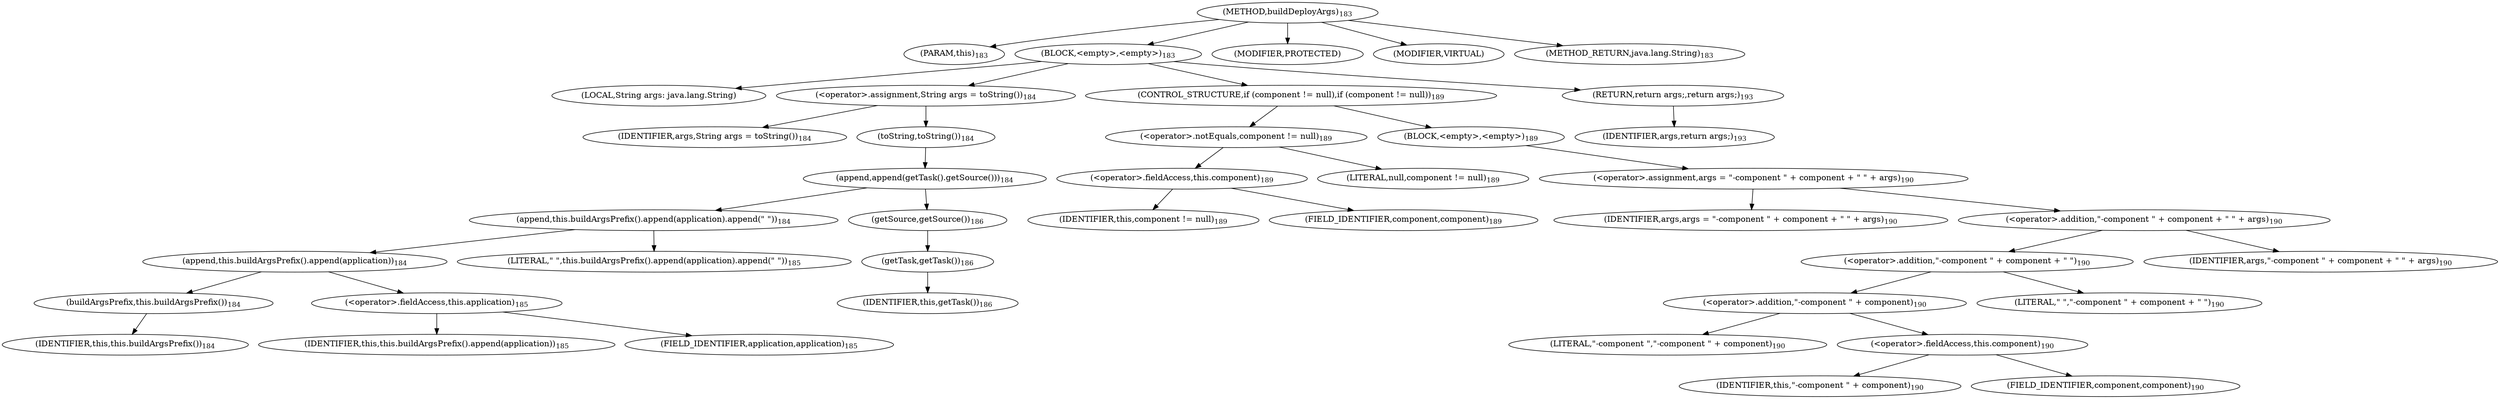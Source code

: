 digraph "buildDeployArgs" {  
"355" [label = <(METHOD,buildDeployArgs)<SUB>183</SUB>> ]
"28" [label = <(PARAM,this)<SUB>183</SUB>> ]
"356" [label = <(BLOCK,&lt;empty&gt;,&lt;empty&gt;)<SUB>183</SUB>> ]
"357" [label = <(LOCAL,String args: java.lang.String)> ]
"358" [label = <(&lt;operator&gt;.assignment,String args = toString())<SUB>184</SUB>> ]
"359" [label = <(IDENTIFIER,args,String args = toString())<SUB>184</SUB>> ]
"360" [label = <(toString,toString())<SUB>184</SUB>> ]
"361" [label = <(append,append(getTask().getSource()))<SUB>184</SUB>> ]
"362" [label = <(append,this.buildArgsPrefix().append(application).append(&quot; &quot;))<SUB>184</SUB>> ]
"363" [label = <(append,this.buildArgsPrefix().append(application))<SUB>184</SUB>> ]
"364" [label = <(buildArgsPrefix,this.buildArgsPrefix())<SUB>184</SUB>> ]
"29" [label = <(IDENTIFIER,this,this.buildArgsPrefix())<SUB>184</SUB>> ]
"365" [label = <(&lt;operator&gt;.fieldAccess,this.application)<SUB>185</SUB>> ]
"366" [label = <(IDENTIFIER,this,this.buildArgsPrefix().append(application))<SUB>185</SUB>> ]
"367" [label = <(FIELD_IDENTIFIER,application,application)<SUB>185</SUB>> ]
"368" [label = <(LITERAL,&quot; &quot;,this.buildArgsPrefix().append(application).append(&quot; &quot;))<SUB>185</SUB>> ]
"369" [label = <(getSource,getSource())<SUB>186</SUB>> ]
"370" [label = <(getTask,getTask())<SUB>186</SUB>> ]
"27" [label = <(IDENTIFIER,this,getTask())<SUB>186</SUB>> ]
"371" [label = <(CONTROL_STRUCTURE,if (component != null),if (component != null))<SUB>189</SUB>> ]
"372" [label = <(&lt;operator&gt;.notEquals,component != null)<SUB>189</SUB>> ]
"373" [label = <(&lt;operator&gt;.fieldAccess,this.component)<SUB>189</SUB>> ]
"374" [label = <(IDENTIFIER,this,component != null)<SUB>189</SUB>> ]
"375" [label = <(FIELD_IDENTIFIER,component,component)<SUB>189</SUB>> ]
"376" [label = <(LITERAL,null,component != null)<SUB>189</SUB>> ]
"377" [label = <(BLOCK,&lt;empty&gt;,&lt;empty&gt;)<SUB>189</SUB>> ]
"378" [label = <(&lt;operator&gt;.assignment,args = &quot;-component &quot; + component + &quot; &quot; + args)<SUB>190</SUB>> ]
"379" [label = <(IDENTIFIER,args,args = &quot;-component &quot; + component + &quot; &quot; + args)<SUB>190</SUB>> ]
"380" [label = <(&lt;operator&gt;.addition,&quot;-component &quot; + component + &quot; &quot; + args)<SUB>190</SUB>> ]
"381" [label = <(&lt;operator&gt;.addition,&quot;-component &quot; + component + &quot; &quot;)<SUB>190</SUB>> ]
"382" [label = <(&lt;operator&gt;.addition,&quot;-component &quot; + component)<SUB>190</SUB>> ]
"383" [label = <(LITERAL,&quot;-component &quot;,&quot;-component &quot; + component)<SUB>190</SUB>> ]
"384" [label = <(&lt;operator&gt;.fieldAccess,this.component)<SUB>190</SUB>> ]
"385" [label = <(IDENTIFIER,this,&quot;-component &quot; + component)<SUB>190</SUB>> ]
"386" [label = <(FIELD_IDENTIFIER,component,component)<SUB>190</SUB>> ]
"387" [label = <(LITERAL,&quot; &quot;,&quot;-component &quot; + component + &quot; &quot;)<SUB>190</SUB>> ]
"388" [label = <(IDENTIFIER,args,&quot;-component &quot; + component + &quot; &quot; + args)<SUB>190</SUB>> ]
"389" [label = <(RETURN,return args;,return args;)<SUB>193</SUB>> ]
"390" [label = <(IDENTIFIER,args,return args;)<SUB>193</SUB>> ]
"391" [label = <(MODIFIER,PROTECTED)> ]
"392" [label = <(MODIFIER,VIRTUAL)> ]
"393" [label = <(METHOD_RETURN,java.lang.String)<SUB>183</SUB>> ]
  "355" -> "28" 
  "355" -> "356" 
  "355" -> "391" 
  "355" -> "392" 
  "355" -> "393" 
  "356" -> "357" 
  "356" -> "358" 
  "356" -> "371" 
  "356" -> "389" 
  "358" -> "359" 
  "358" -> "360" 
  "360" -> "361" 
  "361" -> "362" 
  "361" -> "369" 
  "362" -> "363" 
  "362" -> "368" 
  "363" -> "364" 
  "363" -> "365" 
  "364" -> "29" 
  "365" -> "366" 
  "365" -> "367" 
  "369" -> "370" 
  "370" -> "27" 
  "371" -> "372" 
  "371" -> "377" 
  "372" -> "373" 
  "372" -> "376" 
  "373" -> "374" 
  "373" -> "375" 
  "377" -> "378" 
  "378" -> "379" 
  "378" -> "380" 
  "380" -> "381" 
  "380" -> "388" 
  "381" -> "382" 
  "381" -> "387" 
  "382" -> "383" 
  "382" -> "384" 
  "384" -> "385" 
  "384" -> "386" 
  "389" -> "390" 
}
